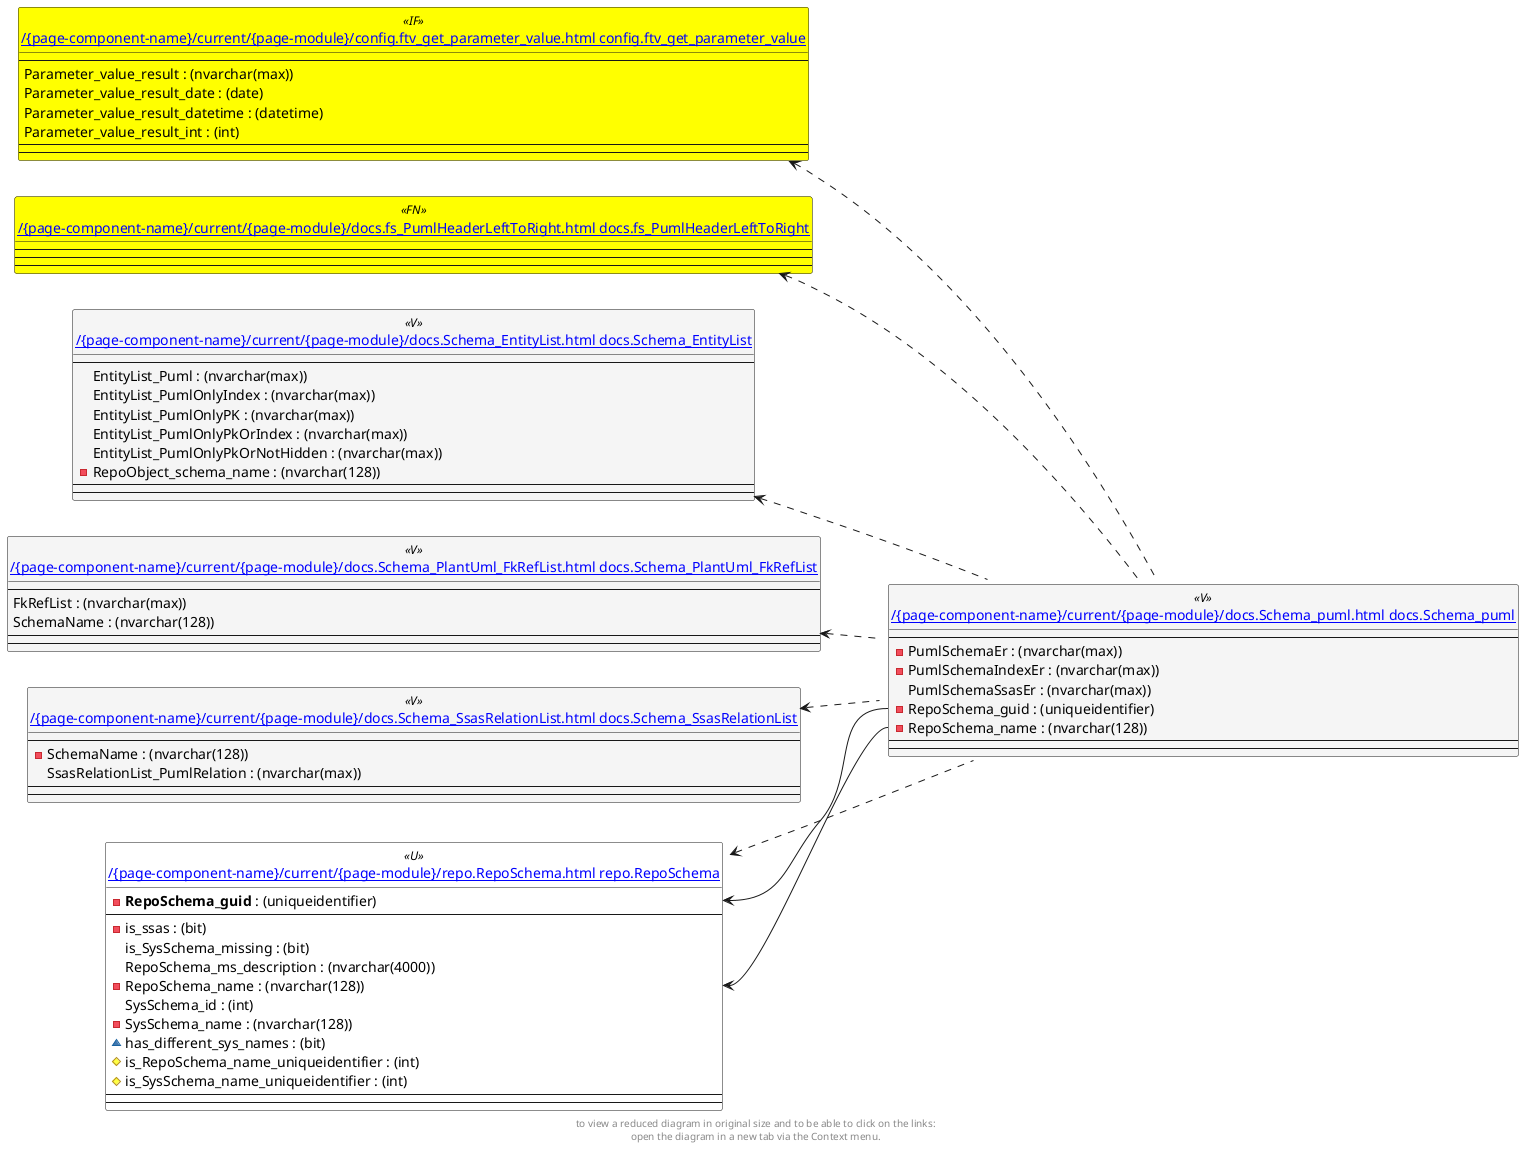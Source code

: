 @startuml
left to right direction
'top to bottom direction
hide circle
'avoide "." issues:
set namespaceSeparator none


skinparam class {
  BackgroundColor White
  BackgroundColor<<FN>> Yellow
  BackgroundColor<<FS>> Yellow
  BackgroundColor<<FT>> LightGray
  BackgroundColor<<IF>> Yellow
  BackgroundColor<<IS>> Yellow
  BackgroundColor<<P>> Aqua
  BackgroundColor<<PC>> Aqua
  BackgroundColor<<SN>> Yellow
  BackgroundColor<<SO>> SlateBlue
  BackgroundColor<<TF>> LightGray
  BackgroundColor<<TR>> Tomato
  BackgroundColor<<U>> White
  BackgroundColor<<V>> WhiteSmoke
  BackgroundColor<<X>> Aqua
}


entity "[[{site-url}/{page-component-name}/current/{page-module}/config.ftv_get_parameter_value.html config.ftv_get_parameter_value]]" as config.ftv_get_parameter_value << IF >> {
  --
  Parameter_value_result : (nvarchar(max))
  Parameter_value_result_date : (date)
  Parameter_value_result_datetime : (datetime)
  Parameter_value_result_int : (int)
  --
  --
}

entity "[[{site-url}/{page-component-name}/current/{page-module}/docs.fs_PumlHeaderLeftToRight.html docs.fs_PumlHeaderLeftToRight]]" as docs.fs_PumlHeaderLeftToRight << FN >> {
  --
  --
  --
}

entity "[[{site-url}/{page-component-name}/current/{page-module}/docs.Schema_EntityList.html docs.Schema_EntityList]]" as docs.Schema_EntityList << V >> {
  --
  EntityList_Puml : (nvarchar(max))
  EntityList_PumlOnlyIndex : (nvarchar(max))
  EntityList_PumlOnlyPK : (nvarchar(max))
  EntityList_PumlOnlyPkOrIndex : (nvarchar(max))
  EntityList_PumlOnlyPkOrNotHidden : (nvarchar(max))
  - RepoObject_schema_name : (nvarchar(128))
  --
  --
}

entity "[[{site-url}/{page-component-name}/current/{page-module}/docs.Schema_PlantUml_FkRefList.html docs.Schema_PlantUml_FkRefList]]" as docs.Schema_PlantUml_FkRefList << V >> {
  --
  FkRefList : (nvarchar(max))
  SchemaName : (nvarchar(128))
  --
  --
}

entity "[[{site-url}/{page-component-name}/current/{page-module}/docs.Schema_puml.html docs.Schema_puml]]" as docs.Schema_puml << V >> {
  --
  - PumlSchemaEr : (nvarchar(max))
  - PumlSchemaIndexEr : (nvarchar(max))
  PumlSchemaSsasEr : (nvarchar(max))
  - RepoSchema_guid : (uniqueidentifier)
  - RepoSchema_name : (nvarchar(128))
  --
  --
}

entity "[[{site-url}/{page-component-name}/current/{page-module}/docs.Schema_SsasRelationList.html docs.Schema_SsasRelationList]]" as docs.Schema_SsasRelationList << V >> {
  --
  - SchemaName : (nvarchar(128))
  SsasRelationList_PumlRelation : (nvarchar(max))
  --
  --
}

entity "[[{site-url}/{page-component-name}/current/{page-module}/repo.RepoSchema.html repo.RepoSchema]]" as repo.RepoSchema << U >> {
  - **RepoSchema_guid** : (uniqueidentifier)
  --
  - is_ssas : (bit)
  is_SysSchema_missing : (bit)
  RepoSchema_ms_description : (nvarchar(4000))
  - RepoSchema_name : (nvarchar(128))
  SysSchema_id : (int)
  - SysSchema_name : (nvarchar(128))
  ~ has_different_sys_names : (bit)
  # is_RepoSchema_name_uniqueidentifier : (int)
  # is_SysSchema_name_uniqueidentifier : (int)
  --
  --
}

config.ftv_get_parameter_value <.. docs.Schema_puml
docs.fs_PumlHeaderLeftToRight <.. docs.Schema_puml
docs.Schema_EntityList <.. docs.Schema_puml
docs.Schema_PlantUml_FkRefList <.. docs.Schema_puml
docs.Schema_SsasRelationList <.. docs.Schema_puml
repo.RepoSchema <.. docs.Schema_puml
repo.RepoSchema::RepoSchema_guid <-- docs.Schema_puml::RepoSchema_guid
repo.RepoSchema::RepoSchema_name <-- docs.Schema_puml::RepoSchema_name
footer
to view a reduced diagram in original size and to be able to click on the links:
open the diagram in a new tab via the Context menu.
end footer

@enduml

